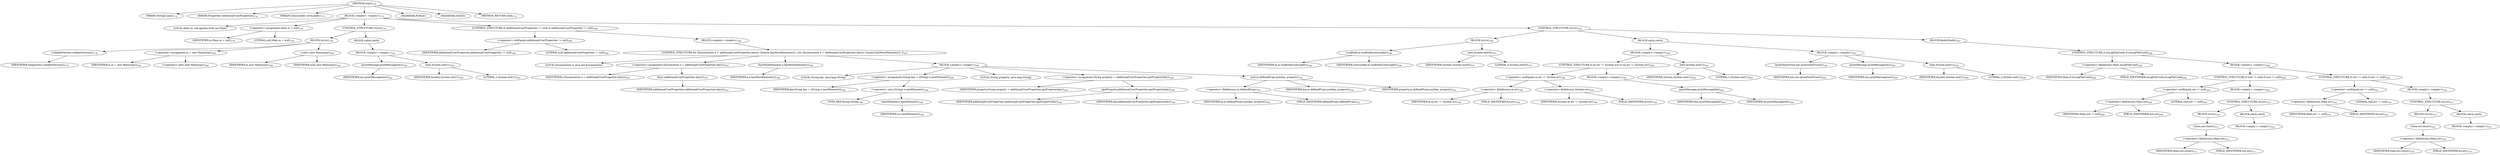 digraph "start" {  
"125" [label = <(METHOD,start)<SUB>174</SUB>> ]
"126" [label = <(PARAM,String[] args)<SUB>174</SUB>> ]
"127" [label = <(PARAM,Properties additionalUserProperties)<SUB>174</SUB>> ]
"128" [label = <(PARAM,ClassLoader coreLoader)<SUB>175</SUB>> ]
"129" [label = <(BLOCK,&lt;empty&gt;,&lt;empty&gt;)<SUB>175</SUB>> ]
"4" [label = <(LOCAL,Main m: org.apache.tools.ant.Main)> ]
"130" [label = <(&lt;operator&gt;.assignment,Main m = null)<SUB>176</SUB>> ]
"131" [label = <(IDENTIFIER,m,Main m = null)<SUB>176</SUB>> ]
"132" [label = <(LITERAL,null,Main m = null)<SUB>176</SUB>> ]
"133" [label = <(CONTROL_STRUCTURE,try,try)<SUB>178</SUB>> ]
"134" [label = <(BLOCK,try,try)<SUB>178</SUB>> ]
"135" [label = <(validateVersion,validateVersion())<SUB>179</SUB>> ]
"136" [label = <(IDENTIFIER,Diagnostics,validateVersion())<SUB>179</SUB>> ]
"137" [label = <(&lt;operator&gt;.assignment,m = new Main(args))<SUB>180</SUB>> ]
"138" [label = <(IDENTIFIER,m,m = new Main(args))<SUB>180</SUB>> ]
"139" [label = <(&lt;operator&gt;.alloc,new Main(args))<SUB>180</SUB>> ]
"140" [label = <(&lt;init&gt;,new Main(args))<SUB>180</SUB>> ]
"3" [label = <(IDENTIFIER,m,new Main(args))<SUB>180</SUB>> ]
"141" [label = <(IDENTIFIER,args,new Main(args))<SUB>180</SUB>> ]
"142" [label = <(BLOCK,catch,catch)> ]
"143" [label = <(BLOCK,&lt;empty&gt;,&lt;empty&gt;)<SUB>181</SUB>> ]
"144" [label = <(printMessage,printMessage(exc))<SUB>182</SUB>> ]
"145" [label = <(IDENTIFIER,exc,printMessage(exc))<SUB>182</SUB>> ]
"146" [label = <(exit,System.exit(1))<SUB>183</SUB>> ]
"147" [label = <(IDENTIFIER,System,System.exit(1))<SUB>183</SUB>> ]
"148" [label = <(LITERAL,1,System.exit(1))<SUB>183</SUB>> ]
"149" [label = <(CONTROL_STRUCTURE,if (additionalUserProperties != null),if (additionalUserProperties != null))<SUB>186</SUB>> ]
"150" [label = <(&lt;operator&gt;.notEquals,additionalUserProperties != null)<SUB>186</SUB>> ]
"151" [label = <(IDENTIFIER,additionalUserProperties,additionalUserProperties != null)<SUB>186</SUB>> ]
"152" [label = <(LITERAL,null,additionalUserProperties != null)<SUB>186</SUB>> ]
"153" [label = <(BLOCK,&lt;empty&gt;,&lt;empty&gt;)<SUB>186</SUB>> ]
"154" [label = <(CONTROL_STRUCTURE,for (Enumeration e = additionalUserProperties.keys(); Some(e.hasMoreElements()); ),for (Enumeration e = additionalUserProperties.keys(); Some(e.hasMoreElements()); ))<SUB>187</SUB>> ]
"155" [label = <(LOCAL,Enumeration e: java.util.Enumeration)> ]
"156" [label = <(&lt;operator&gt;.assignment,Enumeration e = additionalUserProperties.keys())<SUB>187</SUB>> ]
"157" [label = <(IDENTIFIER,e,Enumeration e = additionalUserProperties.keys())<SUB>187</SUB>> ]
"158" [label = <(keys,additionalUserProperties.keys())<SUB>187</SUB>> ]
"159" [label = <(IDENTIFIER,additionalUserProperties,additionalUserProperties.keys())<SUB>187</SUB>> ]
"160" [label = <(hasMoreElements,e.hasMoreElements())<SUB>188</SUB>> ]
"161" [label = <(IDENTIFIER,e,e.hasMoreElements())<SUB>188</SUB>> ]
"162" [label = <(BLOCK,&lt;empty&gt;,&lt;empty&gt;)<SUB>188</SUB>> ]
"163" [label = <(LOCAL,String key: java.lang.String)> ]
"164" [label = <(&lt;operator&gt;.assignment,String key = (String) e.nextElement())<SUB>189</SUB>> ]
"165" [label = <(IDENTIFIER,key,String key = (String) e.nextElement())<SUB>189</SUB>> ]
"166" [label = <(&lt;operator&gt;.cast,(String) e.nextElement())<SUB>189</SUB>> ]
"167" [label = <(TYPE_REF,String,String)<SUB>189</SUB>> ]
"168" [label = <(nextElement,e.nextElement())<SUB>189</SUB>> ]
"169" [label = <(IDENTIFIER,e,e.nextElement())<SUB>189</SUB>> ]
"170" [label = <(LOCAL,String property: java.lang.String)> ]
"171" [label = <(&lt;operator&gt;.assignment,String property = additionalUserProperties.getProperty(key))<SUB>190</SUB>> ]
"172" [label = <(IDENTIFIER,property,String property = additionalUserProperties.getProperty(key))<SUB>190</SUB>> ]
"173" [label = <(getProperty,additionalUserProperties.getProperty(key))<SUB>190</SUB>> ]
"174" [label = <(IDENTIFIER,additionalUserProperties,additionalUserProperties.getProperty(key))<SUB>190</SUB>> ]
"175" [label = <(IDENTIFIER,key,additionalUserProperties.getProperty(key))<SUB>190</SUB>> ]
"176" [label = <(put,m.definedProps.put(key, property))<SUB>191</SUB>> ]
"177" [label = <(&lt;operator&gt;.fieldAccess,m.definedProps)<SUB>191</SUB>> ]
"178" [label = <(IDENTIFIER,m,m.definedProps.put(key, property))<SUB>191</SUB>> ]
"179" [label = <(FIELD_IDENTIFIER,definedProps,definedProps)<SUB>191</SUB>> ]
"180" [label = <(IDENTIFIER,key,m.definedProps.put(key, property))<SUB>191</SUB>> ]
"181" [label = <(IDENTIFIER,property,m.definedProps.put(key, property))<SUB>191</SUB>> ]
"182" [label = <(CONTROL_STRUCTURE,try,try)<SUB>195</SUB>> ]
"183" [label = <(BLOCK,try,try)<SUB>195</SUB>> ]
"184" [label = <(runBuild,m.runBuild(coreLoader))<SUB>196</SUB>> ]
"185" [label = <(IDENTIFIER,m,m.runBuild(coreLoader))<SUB>196</SUB>> ]
"186" [label = <(IDENTIFIER,coreLoader,m.runBuild(coreLoader))<SUB>196</SUB>> ]
"187" [label = <(exit,System.exit(0))<SUB>197</SUB>> ]
"188" [label = <(IDENTIFIER,System,System.exit(0))<SUB>197</SUB>> ]
"189" [label = <(LITERAL,0,System.exit(0))<SUB>197</SUB>> ]
"190" [label = <(BLOCK,catch,catch)> ]
"191" [label = <(BLOCK,&lt;empty&gt;,&lt;empty&gt;)<SUB>198</SUB>> ]
"192" [label = <(CONTROL_STRUCTURE,if (m.err != System.err),if (m.err != System.err))<SUB>199</SUB>> ]
"193" [label = <(&lt;operator&gt;.notEquals,m.err != System.err)<SUB>199</SUB>> ]
"194" [label = <(&lt;operator&gt;.fieldAccess,m.err)<SUB>199</SUB>> ]
"195" [label = <(IDENTIFIER,m,m.err != System.err)<SUB>199</SUB>> ]
"196" [label = <(FIELD_IDENTIFIER,err,err)<SUB>199</SUB>> ]
"197" [label = <(&lt;operator&gt;.fieldAccess,System.err)<SUB>199</SUB>> ]
"198" [label = <(IDENTIFIER,System,m.err != System.err)<SUB>199</SUB>> ]
"199" [label = <(FIELD_IDENTIFIER,err,err)<SUB>199</SUB>> ]
"200" [label = <(BLOCK,&lt;empty&gt;,&lt;empty&gt;)<SUB>199</SUB>> ]
"201" [label = <(printMessage,printMessage(be))<SUB>200</SUB>> ]
"202" [label = <(IDENTIFIER,this,printMessage(be))<SUB>200</SUB>> ]
"203" [label = <(IDENTIFIER,be,printMessage(be))<SUB>200</SUB>> ]
"204" [label = <(exit,System.exit(1))<SUB>202</SUB>> ]
"205" [label = <(IDENTIFIER,System,System.exit(1))<SUB>202</SUB>> ]
"206" [label = <(LITERAL,1,System.exit(1))<SUB>202</SUB>> ]
"207" [label = <(BLOCK,&lt;empty&gt;,&lt;empty&gt;)<SUB>203</SUB>> ]
"208" [label = <(printStackTrace,exc.printStackTrace())<SUB>204</SUB>> ]
"209" [label = <(IDENTIFIER,exc,exc.printStackTrace())<SUB>204</SUB>> ]
"210" [label = <(printMessage,printMessage(exc))<SUB>205</SUB>> ]
"211" [label = <(IDENTIFIER,exc,printMessage(exc))<SUB>205</SUB>> ]
"212" [label = <(exit,System.exit(1))<SUB>206</SUB>> ]
"213" [label = <(IDENTIFIER,System,System.exit(1))<SUB>206</SUB>> ]
"214" [label = <(LITERAL,1,System.exit(1))<SUB>206</SUB>> ]
"215" [label = <(BLOCK,finally,finally)<SUB>207</SUB>> ]
"216" [label = <(CONTROL_STRUCTURE,if (isLogFileUsed),if (isLogFileUsed))<SUB>208</SUB>> ]
"217" [label = <(&lt;operator&gt;.fieldAccess,Main.isLogFileUsed)<SUB>208</SUB>> ]
"218" [label = <(IDENTIFIER,Main,if (isLogFileUsed))<SUB>208</SUB>> ]
"219" [label = <(FIELD_IDENTIFIER,isLogFileUsed,isLogFileUsed)<SUB>208</SUB>> ]
"220" [label = <(BLOCK,&lt;empty&gt;,&lt;empty&gt;)<SUB>208</SUB>> ]
"221" [label = <(CONTROL_STRUCTURE,if (out != null),if (out != null))<SUB>209</SUB>> ]
"222" [label = <(&lt;operator&gt;.notEquals,out != null)<SUB>209</SUB>> ]
"223" [label = <(&lt;operator&gt;.fieldAccess,Main.out)<SUB>209</SUB>> ]
"224" [label = <(IDENTIFIER,Main,out != null)<SUB>209</SUB>> ]
"225" [label = <(FIELD_IDENTIFIER,out,out)<SUB>209</SUB>> ]
"226" [label = <(LITERAL,null,out != null)<SUB>209</SUB>> ]
"227" [label = <(BLOCK,&lt;empty&gt;,&lt;empty&gt;)<SUB>209</SUB>> ]
"228" [label = <(CONTROL_STRUCTURE,try,try)<SUB>210</SUB>> ]
"229" [label = <(BLOCK,try,try)<SUB>210</SUB>> ]
"230" [label = <(close,out.close())<SUB>211</SUB>> ]
"231" [label = <(&lt;operator&gt;.fieldAccess,Main.out)<SUB>211</SUB>> ]
"232" [label = <(IDENTIFIER,Main,out.close())<SUB>211</SUB>> ]
"233" [label = <(FIELD_IDENTIFIER,out,out)<SUB>211</SUB>> ]
"234" [label = <(BLOCK,catch,catch)> ]
"235" [label = <(BLOCK,&lt;empty&gt;,&lt;empty&gt;)<SUB>212</SUB>> ]
"236" [label = <(CONTROL_STRUCTURE,if (err != null),if (err != null))<SUB>216</SUB>> ]
"237" [label = <(&lt;operator&gt;.notEquals,err != null)<SUB>216</SUB>> ]
"238" [label = <(&lt;operator&gt;.fieldAccess,Main.err)<SUB>216</SUB>> ]
"239" [label = <(IDENTIFIER,Main,err != null)<SUB>216</SUB>> ]
"240" [label = <(FIELD_IDENTIFIER,err,err)<SUB>216</SUB>> ]
"241" [label = <(LITERAL,null,err != null)<SUB>216</SUB>> ]
"242" [label = <(BLOCK,&lt;empty&gt;,&lt;empty&gt;)<SUB>216</SUB>> ]
"243" [label = <(CONTROL_STRUCTURE,try,try)<SUB>217</SUB>> ]
"244" [label = <(BLOCK,try,try)<SUB>217</SUB>> ]
"245" [label = <(close,err.close())<SUB>218</SUB>> ]
"246" [label = <(&lt;operator&gt;.fieldAccess,Main.err)<SUB>218</SUB>> ]
"247" [label = <(IDENTIFIER,Main,err.close())<SUB>218</SUB>> ]
"248" [label = <(FIELD_IDENTIFIER,err,err)<SUB>218</SUB>> ]
"249" [label = <(BLOCK,catch,catch)> ]
"250" [label = <(BLOCK,&lt;empty&gt;,&lt;empty&gt;)<SUB>219</SUB>> ]
"251" [label = <(MODIFIER,PUBLIC)> ]
"252" [label = <(MODIFIER,STATIC)> ]
"253" [label = <(METHOD_RETURN,void)<SUB>174</SUB>> ]
  "125" -> "126" 
  "125" -> "127" 
  "125" -> "128" 
  "125" -> "129" 
  "125" -> "251" 
  "125" -> "252" 
  "125" -> "253" 
  "129" -> "4" 
  "129" -> "130" 
  "129" -> "133" 
  "129" -> "149" 
  "129" -> "182" 
  "130" -> "131" 
  "130" -> "132" 
  "133" -> "134" 
  "133" -> "142" 
  "134" -> "135" 
  "134" -> "137" 
  "134" -> "140" 
  "135" -> "136" 
  "137" -> "138" 
  "137" -> "139" 
  "140" -> "3" 
  "140" -> "141" 
  "142" -> "143" 
  "143" -> "144" 
  "143" -> "146" 
  "144" -> "145" 
  "146" -> "147" 
  "146" -> "148" 
  "149" -> "150" 
  "149" -> "153" 
  "150" -> "151" 
  "150" -> "152" 
  "153" -> "154" 
  "154" -> "155" 
  "154" -> "156" 
  "154" -> "160" 
  "154" -> "162" 
  "156" -> "157" 
  "156" -> "158" 
  "158" -> "159" 
  "160" -> "161" 
  "162" -> "163" 
  "162" -> "164" 
  "162" -> "170" 
  "162" -> "171" 
  "162" -> "176" 
  "164" -> "165" 
  "164" -> "166" 
  "166" -> "167" 
  "166" -> "168" 
  "168" -> "169" 
  "171" -> "172" 
  "171" -> "173" 
  "173" -> "174" 
  "173" -> "175" 
  "176" -> "177" 
  "176" -> "180" 
  "176" -> "181" 
  "177" -> "178" 
  "177" -> "179" 
  "182" -> "183" 
  "182" -> "190" 
  "182" -> "215" 
  "183" -> "184" 
  "183" -> "187" 
  "184" -> "185" 
  "184" -> "186" 
  "187" -> "188" 
  "187" -> "189" 
  "190" -> "191" 
  "190" -> "207" 
  "191" -> "192" 
  "191" -> "204" 
  "192" -> "193" 
  "192" -> "200" 
  "193" -> "194" 
  "193" -> "197" 
  "194" -> "195" 
  "194" -> "196" 
  "197" -> "198" 
  "197" -> "199" 
  "200" -> "201" 
  "201" -> "202" 
  "201" -> "203" 
  "204" -> "205" 
  "204" -> "206" 
  "207" -> "208" 
  "207" -> "210" 
  "207" -> "212" 
  "208" -> "209" 
  "210" -> "211" 
  "212" -> "213" 
  "212" -> "214" 
  "215" -> "216" 
  "216" -> "217" 
  "216" -> "220" 
  "217" -> "218" 
  "217" -> "219" 
  "220" -> "221" 
  "220" -> "236" 
  "221" -> "222" 
  "221" -> "227" 
  "222" -> "223" 
  "222" -> "226" 
  "223" -> "224" 
  "223" -> "225" 
  "227" -> "228" 
  "228" -> "229" 
  "228" -> "234" 
  "229" -> "230" 
  "230" -> "231" 
  "231" -> "232" 
  "231" -> "233" 
  "234" -> "235" 
  "236" -> "237" 
  "236" -> "242" 
  "237" -> "238" 
  "237" -> "241" 
  "238" -> "239" 
  "238" -> "240" 
  "242" -> "243" 
  "243" -> "244" 
  "243" -> "249" 
  "244" -> "245" 
  "245" -> "246" 
  "246" -> "247" 
  "246" -> "248" 
  "249" -> "250" 
}
